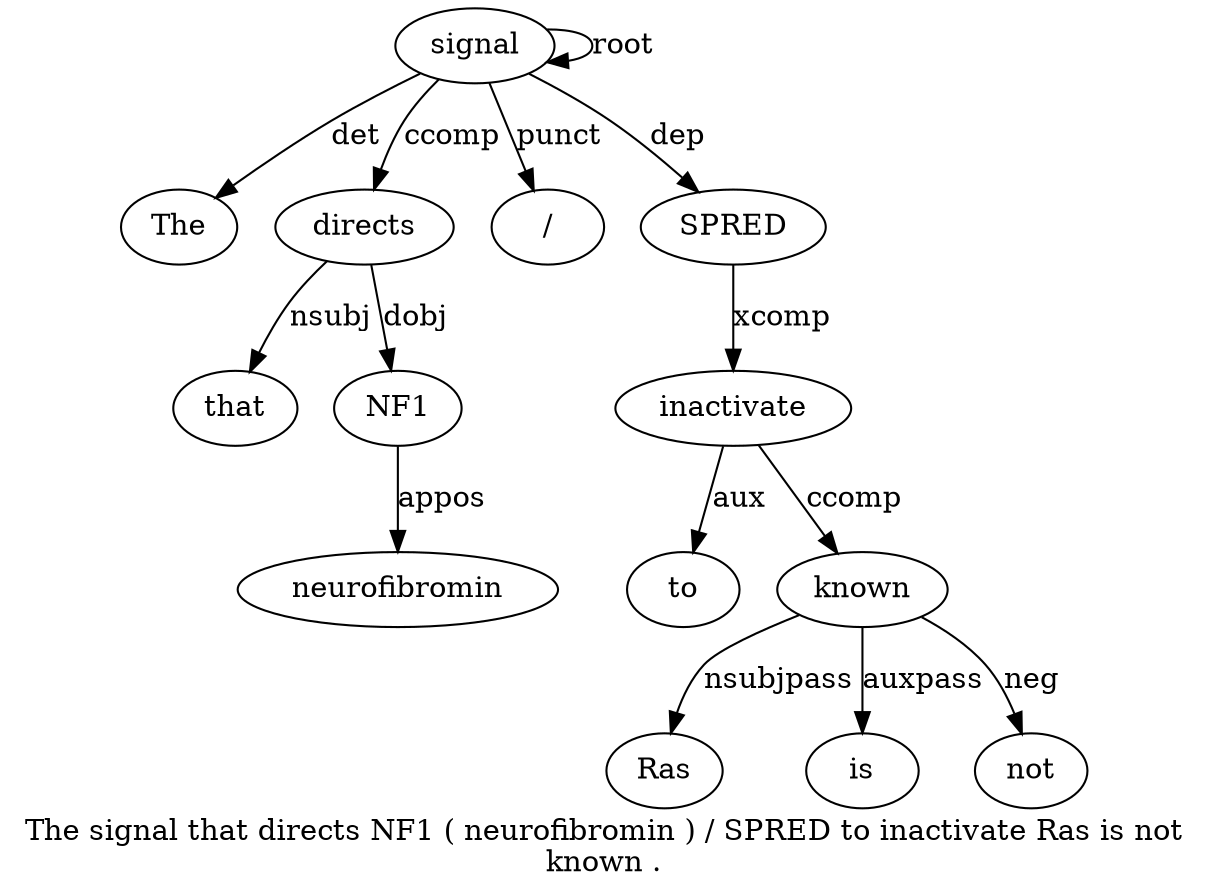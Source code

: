 digraph "The signal that directs NF1 ( neurofibromin ) / SPRED to inactivate Ras is not known ." {
label="The signal that directs NF1 ( neurofibromin ) / SPRED to inactivate Ras is not
known .";
signal2 [style=filled, fillcolor=white, label=signal];
The1 [style=filled, fillcolor=white, label=The];
signal2 -> The1  [label=det];
signal2 -> signal2  [label=root];
directs4 [style=filled, fillcolor=white, label=directs];
that3 [style=filled, fillcolor=white, label=that];
directs4 -> that3  [label=nsubj];
signal2 -> directs4  [label=ccomp];
NF15 [style=filled, fillcolor=white, label=NF1];
directs4 -> NF15  [label=dobj];
neurofibromin7 [style=filled, fillcolor=white, label=neurofibromin];
NF15 -> neurofibromin7  [label=appos];
"/9" [style=filled, fillcolor=white, label="/"];
signal2 -> "/9"  [label=punct];
SPRED10 [style=filled, fillcolor=white, label=SPRED];
signal2 -> SPRED10  [label=dep];
inactivate12 [style=filled, fillcolor=white, label=inactivate];
to11 [style=filled, fillcolor=white, label=to];
inactivate12 -> to11  [label=aux];
SPRED10 -> inactivate12  [label=xcomp];
known16 [style=filled, fillcolor=white, label=known];
Ras13 [style=filled, fillcolor=white, label=Ras];
known16 -> Ras13  [label=nsubjpass];
is14 [style=filled, fillcolor=white, label=is];
known16 -> is14  [label=auxpass];
not15 [style=filled, fillcolor=white, label=not];
known16 -> not15  [label=neg];
inactivate12 -> known16  [label=ccomp];
}
